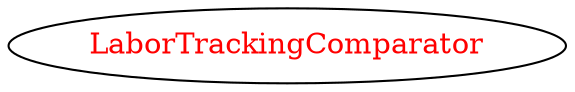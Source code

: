 digraph dependencyGraph {
 concentrate=true;
 ranksep="2.0";
 rankdir="LR"; 
 splines="ortho";
"LaborTrackingComparator" [fontcolor="red"];
}